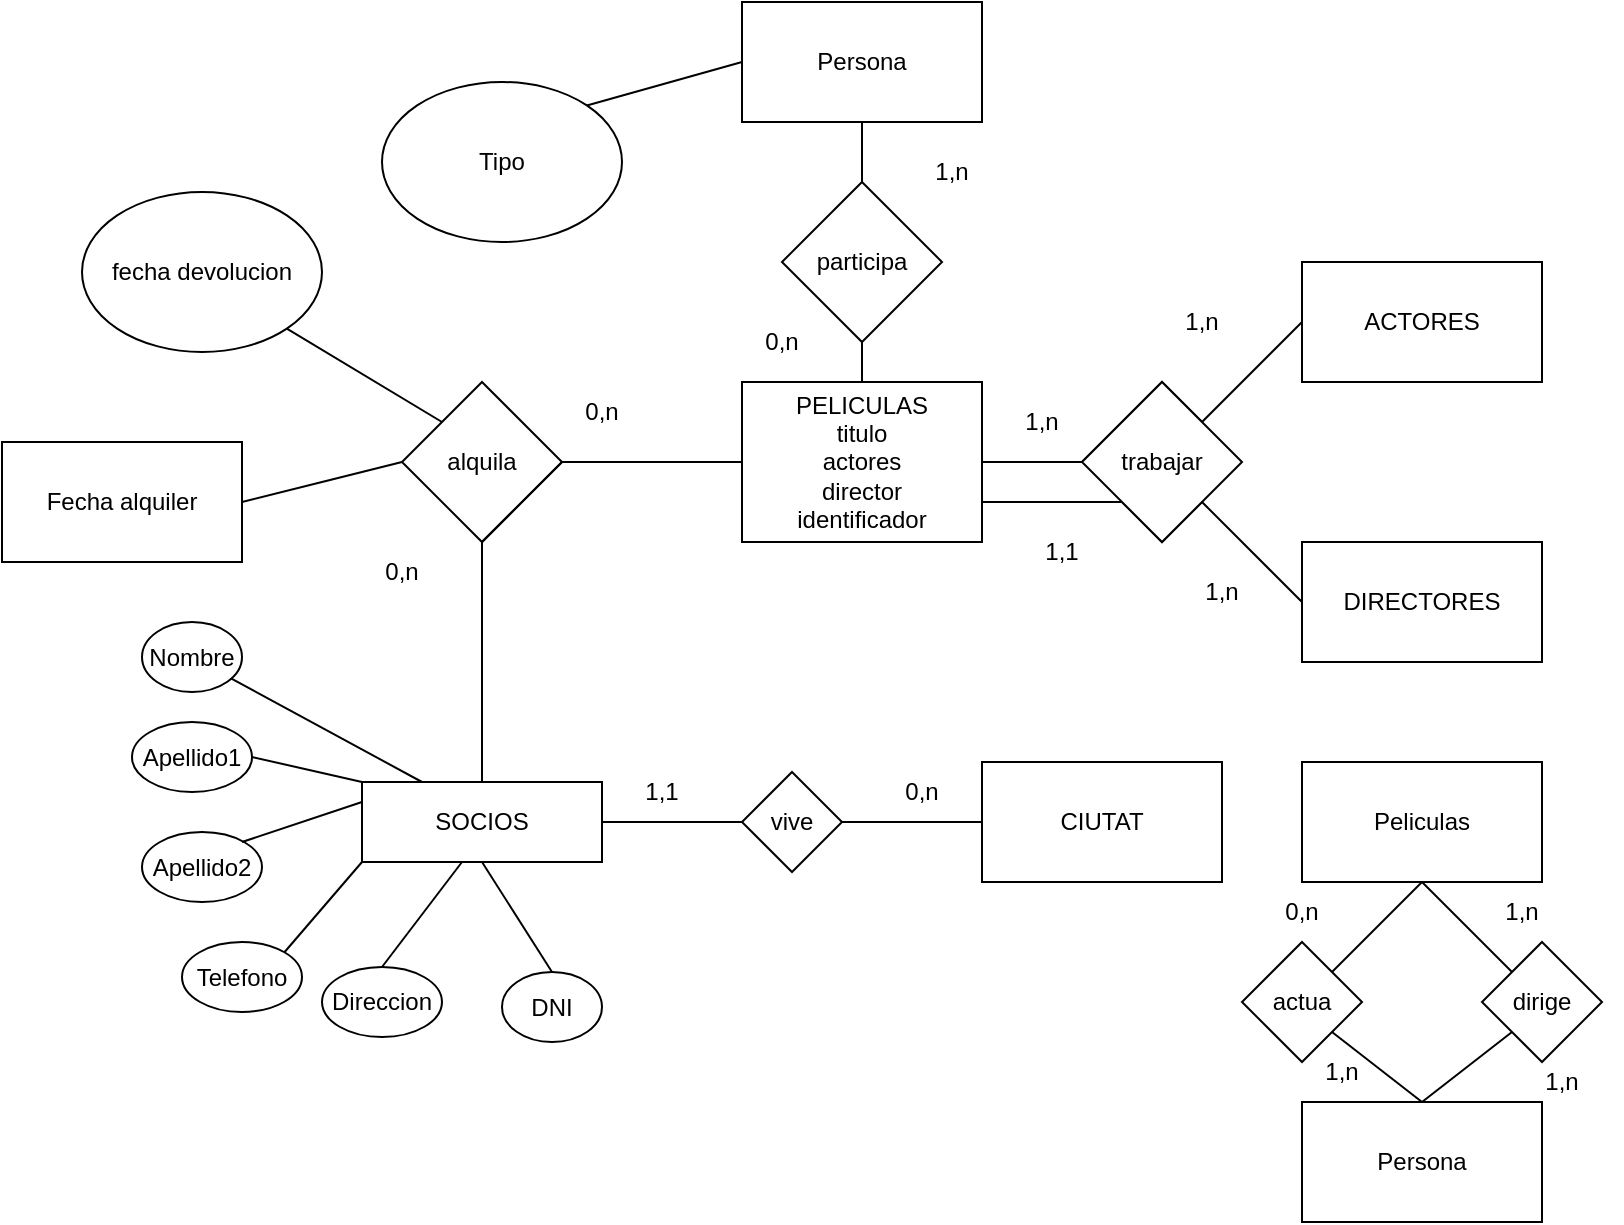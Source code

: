 <mxfile version="20.3.0" type="device"><diagram id="R2lEEEUBdFMjLlhIrx00" name="Page-1"><mxGraphModel dx="1422" dy="905" grid="1" gridSize="10" guides="1" tooltips="1" connect="1" arrows="1" fold="1" page="1" pageScale="1" pageWidth="1100" pageHeight="850" math="0" shadow="0" extFonts="Permanent Marker^https://fonts.googleapis.com/css?family=Permanent+Marker"><root><mxCell id="0"/><mxCell id="1" parent="0"/><mxCell id="x-JLzC3Rl5uFlOlJcz9z-1" value="&lt;div&gt;SOCIOS&lt;/div&gt;" style="rounded=0;whiteSpace=wrap;html=1;" parent="1" vertex="1"><mxGeometry x="200" y="400" width="120" height="40" as="geometry"/></mxCell><mxCell id="x-JLzC3Rl5uFlOlJcz9z-2" value="&lt;div&gt;PELICULAS&lt;/div&gt;&lt;div&gt;titulo&lt;/div&gt;&lt;div&gt;actores&lt;/div&gt;&lt;div&gt;director&lt;/div&gt;&lt;div&gt;identificador&lt;br&gt;&lt;/div&gt;" style="rounded=0;whiteSpace=wrap;html=1;" parent="1" vertex="1"><mxGeometry x="390" y="200" width="120" height="80" as="geometry"/></mxCell><mxCell id="x-JLzC3Rl5uFlOlJcz9z-9" value="0,n" style="text;html=1;strokeColor=none;fillColor=none;align=center;verticalAlign=middle;whiteSpace=wrap;rounded=0;" parent="1" vertex="1"><mxGeometry x="190" y="280" width="60" height="30" as="geometry"/></mxCell><mxCell id="x-JLzC3Rl5uFlOlJcz9z-10" value="0,n" style="text;html=1;strokeColor=none;fillColor=none;align=center;verticalAlign=middle;whiteSpace=wrap;rounded=0;" parent="1" vertex="1"><mxGeometry x="290" y="200" width="60" height="30" as="geometry"/></mxCell><mxCell id="x-JLzC3Rl5uFlOlJcz9z-11" value="alquila" style="rhombus;whiteSpace=wrap;html=1;" parent="1" vertex="1"><mxGeometry x="220" y="200" width="80" height="80" as="geometry"/></mxCell><mxCell id="x-JLzC3Rl5uFlOlJcz9z-13" value="" style="endArrow=none;html=1;rounded=0;exitX=0.5;exitY=0;exitDx=0;exitDy=0;entryX=0;entryY=0.5;entryDx=0;entryDy=0;" parent="1" source="x-JLzC3Rl5uFlOlJcz9z-1" target="x-JLzC3Rl5uFlOlJcz9z-2" edge="1"><mxGeometry width="50" height="50" relative="1" as="geometry"><mxPoint x="600" y="330" as="sourcePoint"/><mxPoint x="650" y="280" as="targetPoint"/><Array as="points"><mxPoint x="260" y="280"/><mxPoint x="300" y="240"/></Array></mxGeometry></mxCell><mxCell id="Gk5XyRXsiPKGFWXMksy7-1" value="ACTORES" style="rounded=0;whiteSpace=wrap;html=1;" parent="1" vertex="1"><mxGeometry x="670" y="140" width="120" height="60" as="geometry"/></mxCell><mxCell id="Gk5XyRXsiPKGFWXMksy7-2" value="DIRECTORES" style="rounded=0;whiteSpace=wrap;html=1;" parent="1" vertex="1"><mxGeometry x="670" y="280" width="120" height="60" as="geometry"/></mxCell><mxCell id="Gk5XyRXsiPKGFWXMksy7-3" value="" style="endArrow=none;html=1;rounded=0;entryX=0;entryY=0.5;entryDx=0;entryDy=0;exitX=1;exitY=0.5;exitDx=0;exitDy=0;" parent="1" source="x-JLzC3Rl5uFlOlJcz9z-2" target="Gk5XyRXsiPKGFWXMksy7-1" edge="1"><mxGeometry width="50" height="50" relative="1" as="geometry"><mxPoint x="570" y="200" as="sourcePoint"/><mxPoint x="650" y="420" as="targetPoint"/><Array as="points"><mxPoint x="560" y="240"/><mxPoint x="600" y="200"/><mxPoint x="620" y="220"/></Array></mxGeometry></mxCell><mxCell id="Gk5XyRXsiPKGFWXMksy7-4" value="" style="endArrow=none;html=1;rounded=0;entryX=0;entryY=0.5;entryDx=0;entryDy=0;exitX=1;exitY=0.75;exitDx=0;exitDy=0;startArrow=none;" parent="1" source="x-JLzC3Rl5uFlOlJcz9z-2" target="Gk5XyRXsiPKGFWXMksy7-2" edge="1"><mxGeometry width="50" height="50" relative="1" as="geometry"><mxPoint x="570" y="380" as="sourcePoint"/><mxPoint x="650" y="420" as="targetPoint"/><Array as="points"><mxPoint x="580" y="260"/><mxPoint x="600" y="280"/><mxPoint x="620" y="260"/></Array></mxGeometry></mxCell><mxCell id="Gk5XyRXsiPKGFWXMksy7-5" value="1,n" style="text;html=1;strokeColor=none;fillColor=none;align=center;verticalAlign=middle;whiteSpace=wrap;rounded=0;" parent="1" vertex="1"><mxGeometry x="510" y="205" width="60" height="30" as="geometry"/></mxCell><mxCell id="Gk5XyRXsiPKGFWXMksy7-6" value="1,1" style="text;html=1;strokeColor=none;fillColor=none;align=center;verticalAlign=middle;whiteSpace=wrap;rounded=0;" parent="1" vertex="1"><mxGeometry x="520" y="270" width="60" height="30" as="geometry"/></mxCell><mxCell id="Gk5XyRXsiPKGFWXMksy7-7" value="trabajar" style="rhombus;whiteSpace=wrap;html=1;" parent="1" vertex="1"><mxGeometry x="560" y="200" width="80" height="80" as="geometry"/></mxCell><mxCell id="Gk5XyRXsiPKGFWXMksy7-8" value="" style="endArrow=none;html=1;rounded=0;entryX=0;entryY=0.5;entryDx=0;entryDy=0;exitX=1;exitY=0.5;exitDx=0;exitDy=0;" parent="1" source="x-JLzC3Rl5uFlOlJcz9z-2" target="Gk5XyRXsiPKGFWXMksy7-7" edge="1"><mxGeometry width="50" height="50" relative="1" as="geometry"><mxPoint x="510" y="240" as="sourcePoint"/><mxPoint x="670" y="310" as="targetPoint"/><Array as="points"/></mxGeometry></mxCell><mxCell id="Gk5XyRXsiPKGFWXMksy7-9" value="1,n" style="text;html=1;strokeColor=none;fillColor=none;align=center;verticalAlign=middle;whiteSpace=wrap;rounded=0;" parent="1" vertex="1"><mxGeometry x="590" y="155" width="60" height="30" as="geometry"/></mxCell><mxCell id="Gk5XyRXsiPKGFWXMksy7-10" value="1,n" style="text;html=1;strokeColor=none;fillColor=none;align=center;verticalAlign=middle;whiteSpace=wrap;rounded=0;" parent="1" vertex="1"><mxGeometry x="600" y="290" width="60" height="30" as="geometry"/></mxCell><mxCell id="Gk5XyRXsiPKGFWXMksy7-27" value="&lt;div&gt;fecha devolucion&lt;br&gt;&lt;/div&gt;" style="ellipse;whiteSpace=wrap;html=1;" parent="1" vertex="1"><mxGeometry x="60" y="105" width="120" height="80" as="geometry"/></mxCell><mxCell id="Gk5XyRXsiPKGFWXMksy7-28" value="" style="endArrow=none;html=1;rounded=0;entryX=0;entryY=0;entryDx=0;entryDy=0;exitX=1;exitY=1;exitDx=0;exitDy=0;" parent="1" source="Gk5XyRXsiPKGFWXMksy7-27" target="x-JLzC3Rl5uFlOlJcz9z-11" edge="1"><mxGeometry width="50" height="50" relative="1" as="geometry"><mxPoint x="350" y="410" as="sourcePoint"/><mxPoint x="400" y="360" as="targetPoint"/><Array as="points"/></mxGeometry></mxCell><mxCell id="Gk5XyRXsiPKGFWXMksy7-29" value="CIUTAT" style="rounded=0;whiteSpace=wrap;html=1;" parent="1" vertex="1"><mxGeometry x="510" y="390" width="120" height="60" as="geometry"/></mxCell><mxCell id="Gk5XyRXsiPKGFWXMksy7-30" value="" style="endArrow=none;html=1;rounded=0;entryX=0;entryY=0.5;entryDx=0;entryDy=0;exitX=1;exitY=0.5;exitDx=0;exitDy=0;startArrow=none;" parent="1" source="Z02MRBcmJ_EtZwM-d2_R-18" target="Gk5XyRXsiPKGFWXMksy7-29" edge="1"><mxGeometry width="50" height="50" relative="1" as="geometry"><mxPoint x="350" y="380" as="sourcePoint"/><mxPoint x="400" y="330" as="targetPoint"/><Array as="points"/></mxGeometry></mxCell><mxCell id="Gk5XyRXsiPKGFWXMksy7-31" value="1,1" style="text;html=1;strokeColor=none;fillColor=none;align=center;verticalAlign=middle;whiteSpace=wrap;rounded=0;" parent="1" vertex="1"><mxGeometry x="320" y="390" width="60" height="30" as="geometry"/></mxCell><mxCell id="Gk5XyRXsiPKGFWXMksy7-32" value="0,n" style="text;html=1;strokeColor=none;fillColor=none;align=center;verticalAlign=middle;whiteSpace=wrap;rounded=0;" parent="1" vertex="1"><mxGeometry x="450" y="390" width="60" height="30" as="geometry"/></mxCell><mxCell id="Gk5XyRXsiPKGFWXMksy7-35" value="Persona" style="rounded=0;whiteSpace=wrap;html=1;" parent="1" vertex="1"><mxGeometry x="390" y="10" width="120" height="60" as="geometry"/></mxCell><mxCell id="Gk5XyRXsiPKGFWXMksy7-36" value="" style="endArrow=none;html=1;rounded=0;entryX=0.5;entryY=1;entryDx=0;entryDy=0;" parent="1" source="x-JLzC3Rl5uFlOlJcz9z-2" target="Gk5XyRXsiPKGFWXMksy7-35" edge="1"><mxGeometry width="50" height="50" relative="1" as="geometry"><mxPoint x="310" y="350" as="sourcePoint"/><mxPoint x="400" y="160" as="targetPoint"/><Array as="points"><mxPoint x="450" y="160"/><mxPoint x="450" y="90"/></Array></mxGeometry></mxCell><mxCell id="Gk5XyRXsiPKGFWXMksy7-37" value="0,n" style="text;html=1;strokeColor=none;fillColor=none;align=center;verticalAlign=middle;whiteSpace=wrap;rounded=0;" parent="1" vertex="1"><mxGeometry x="380" y="165" width="60" height="30" as="geometry"/></mxCell><mxCell id="Gk5XyRXsiPKGFWXMksy7-38" value="1,n" style="text;html=1;strokeColor=none;fillColor=none;align=center;verticalAlign=middle;whiteSpace=wrap;rounded=0;" parent="1" vertex="1"><mxGeometry x="465" y="80" width="60" height="30" as="geometry"/></mxCell><mxCell id="Gk5XyRXsiPKGFWXMksy7-39" value="participa" style="rhombus;whiteSpace=wrap;html=1;" parent="1" vertex="1"><mxGeometry x="410" y="100" width="80" height="80" as="geometry"/></mxCell><mxCell id="Gk5XyRXsiPKGFWXMksy7-40" value="Tipo" style="ellipse;whiteSpace=wrap;html=1;" parent="1" vertex="1"><mxGeometry x="210" y="50" width="120" height="80" as="geometry"/></mxCell><mxCell id="Gk5XyRXsiPKGFWXMksy7-41" value="" style="endArrow=none;html=1;rounded=0;entryX=0;entryY=0.5;entryDx=0;entryDy=0;exitX=1;exitY=0;exitDx=0;exitDy=0;" parent="1" source="Gk5XyRXsiPKGFWXMksy7-40" target="Gk5XyRXsiPKGFWXMksy7-35" edge="1"><mxGeometry width="50" height="50" relative="1" as="geometry"><mxPoint x="310" y="350" as="sourcePoint"/><mxPoint x="360" y="300" as="targetPoint"/><Array as="points"/></mxGeometry></mxCell><mxCell id="Gk5XyRXsiPKGFWXMksy7-42" value="Fecha alquiler" style="rounded=0;whiteSpace=wrap;html=1;" parent="1" vertex="1"><mxGeometry x="20" y="230" width="120" height="60" as="geometry"/></mxCell><mxCell id="Gk5XyRXsiPKGFWXMksy7-43" value="" style="endArrow=none;html=1;rounded=0;entryX=0;entryY=0.5;entryDx=0;entryDy=0;exitX=1;exitY=0.5;exitDx=0;exitDy=0;" parent="1" source="Gk5XyRXsiPKGFWXMksy7-42" target="x-JLzC3Rl5uFlOlJcz9z-11" edge="1"><mxGeometry width="50" height="50" relative="1" as="geometry"><mxPoint x="310" y="350" as="sourcePoint"/><mxPoint x="360" y="300" as="targetPoint"/><Array as="points"><mxPoint x="180" y="250"/></Array></mxGeometry></mxCell><mxCell id="Gk5XyRXsiPKGFWXMksy7-44" value="Peliculas" style="rounded=0;whiteSpace=wrap;html=1;" parent="1" vertex="1"><mxGeometry x="670" y="390" width="120" height="60" as="geometry"/></mxCell><mxCell id="Gk5XyRXsiPKGFWXMksy7-45" value="actua" style="rhombus;whiteSpace=wrap;html=1;" parent="1" vertex="1"><mxGeometry x="640" y="480" width="60" height="60" as="geometry"/></mxCell><mxCell id="Gk5XyRXsiPKGFWXMksy7-46" value="dirige" style="rhombus;whiteSpace=wrap;html=1;" parent="1" vertex="1"><mxGeometry x="760" y="480" width="60" height="60" as="geometry"/></mxCell><mxCell id="Gk5XyRXsiPKGFWXMksy7-47" value="" style="endArrow=none;html=1;rounded=0;entryX=0.5;entryY=1;entryDx=0;entryDy=0;exitX=1;exitY=0;exitDx=0;exitDy=0;" parent="1" source="Gk5XyRXsiPKGFWXMksy7-45" target="Gk5XyRXsiPKGFWXMksy7-44" edge="1"><mxGeometry width="50" height="50" relative="1" as="geometry"><mxPoint x="310" y="350" as="sourcePoint"/><mxPoint x="360" y="300" as="targetPoint"/></mxGeometry></mxCell><mxCell id="Gk5XyRXsiPKGFWXMksy7-48" value="" style="endArrow=none;html=1;rounded=0;entryX=0.5;entryY=1;entryDx=0;entryDy=0;exitX=0;exitY=0;exitDx=0;exitDy=0;" parent="1" source="Gk5XyRXsiPKGFWXMksy7-46" target="Gk5XyRXsiPKGFWXMksy7-44" edge="1"><mxGeometry width="50" height="50" relative="1" as="geometry"><mxPoint x="695" y="505" as="sourcePoint"/><mxPoint x="740" y="460" as="targetPoint"/></mxGeometry></mxCell><mxCell id="Gk5XyRXsiPKGFWXMksy7-49" value="" style="endArrow=none;html=1;rounded=0;exitX=1;exitY=1;exitDx=0;exitDy=0;entryX=0.5;entryY=0;entryDx=0;entryDy=0;" parent="1" source="Gk5XyRXsiPKGFWXMksy7-45" target="Gk5XyRXsiPKGFWXMksy7-50" edge="1"><mxGeometry width="50" height="50" relative="1" as="geometry"><mxPoint x="705" y="515" as="sourcePoint"/><mxPoint x="720" y="560" as="targetPoint"/><Array as="points"/></mxGeometry></mxCell><mxCell id="Gk5XyRXsiPKGFWXMksy7-50" value="Persona" style="rounded=0;whiteSpace=wrap;html=1;" parent="1" vertex="1"><mxGeometry x="670" y="560" width="120" height="60" as="geometry"/></mxCell><mxCell id="Gk5XyRXsiPKGFWXMksy7-51" value="" style="endArrow=none;html=1;rounded=0;entryX=0;entryY=1;entryDx=0;entryDy=0;exitX=0.5;exitY=0;exitDx=0;exitDy=0;" parent="1" source="Gk5XyRXsiPKGFWXMksy7-50" target="Gk5XyRXsiPKGFWXMksy7-46" edge="1"><mxGeometry width="50" height="50" relative="1" as="geometry"><mxPoint x="310" y="350" as="sourcePoint"/><mxPoint x="360" y="300" as="targetPoint"/></mxGeometry></mxCell><mxCell id="Gk5XyRXsiPKGFWXMksy7-52" value="1,n" style="text;html=1;strokeColor=none;fillColor=none;align=center;verticalAlign=middle;whiteSpace=wrap;rounded=0;" parent="1" vertex="1"><mxGeometry x="660" y="530" width="60" height="30" as="geometry"/></mxCell><mxCell id="Gk5XyRXsiPKGFWXMksy7-53" value="1,n" style="text;html=1;strokeColor=none;fillColor=none;align=center;verticalAlign=middle;whiteSpace=wrap;rounded=0;" parent="1" vertex="1"><mxGeometry x="770" y="535" width="60" height="30" as="geometry"/></mxCell><mxCell id="Gk5XyRXsiPKGFWXMksy7-54" value="1,n" style="text;html=1;strokeColor=none;fillColor=none;align=center;verticalAlign=middle;whiteSpace=wrap;rounded=0;" parent="1" vertex="1"><mxGeometry x="750" y="450" width="60" height="30" as="geometry"/></mxCell><mxCell id="Gk5XyRXsiPKGFWXMksy7-55" value="0,n" style="text;html=1;strokeColor=none;fillColor=none;align=center;verticalAlign=middle;whiteSpace=wrap;rounded=0;" parent="1" vertex="1"><mxGeometry x="640" y="450" width="60" height="30" as="geometry"/></mxCell><mxCell id="Z02MRBcmJ_EtZwM-d2_R-6" value="Telefono" style="ellipse;whiteSpace=wrap;html=1;" vertex="1" parent="1"><mxGeometry x="110" y="480" width="60" height="35" as="geometry"/></mxCell><mxCell id="Z02MRBcmJ_EtZwM-d2_R-7" value="Direccion" style="ellipse;whiteSpace=wrap;html=1;" vertex="1" parent="1"><mxGeometry x="180" y="492.5" width="60" height="35" as="geometry"/></mxCell><mxCell id="Z02MRBcmJ_EtZwM-d2_R-8" value="DNI" style="ellipse;whiteSpace=wrap;html=1;" vertex="1" parent="1"><mxGeometry x="270" y="495" width="50" height="35" as="geometry"/></mxCell><mxCell id="Z02MRBcmJ_EtZwM-d2_R-9" value="Apellido2" style="ellipse;whiteSpace=wrap;html=1;" vertex="1" parent="1"><mxGeometry x="90" y="425" width="60" height="35" as="geometry"/></mxCell><mxCell id="Z02MRBcmJ_EtZwM-d2_R-10" value="Apellido1" style="ellipse;whiteSpace=wrap;html=1;" vertex="1" parent="1"><mxGeometry x="85" y="370" width="60" height="35" as="geometry"/></mxCell><mxCell id="Z02MRBcmJ_EtZwM-d2_R-11" value="Nombre" style="ellipse;whiteSpace=wrap;html=1;" vertex="1" parent="1"><mxGeometry x="90" y="320" width="50" height="35" as="geometry"/></mxCell><mxCell id="Z02MRBcmJ_EtZwM-d2_R-12" value="" style="endArrow=none;html=1;rounded=0;entryX=0.25;entryY=0;entryDx=0;entryDy=0;" edge="1" parent="1" source="Z02MRBcmJ_EtZwM-d2_R-11" target="x-JLzC3Rl5uFlOlJcz9z-1"><mxGeometry width="50" height="50" relative="1" as="geometry"><mxPoint x="140" y="387.5" as="sourcePoint"/><mxPoint x="210.711" y="337.5" as="targetPoint"/></mxGeometry></mxCell><mxCell id="Z02MRBcmJ_EtZwM-d2_R-13" value="" style="endArrow=none;html=1;rounded=0;entryX=0;entryY=0.25;entryDx=0;entryDy=0;" edge="1" parent="1" target="x-JLzC3Rl5uFlOlJcz9z-1"><mxGeometry width="50" height="50" relative="1" as="geometry"><mxPoint x="140" y="430" as="sourcePoint"/><mxPoint x="190" y="380" as="targetPoint"/></mxGeometry></mxCell><mxCell id="Z02MRBcmJ_EtZwM-d2_R-14" value="" style="endArrow=none;html=1;rounded=0;exitX=1;exitY=0.5;exitDx=0;exitDy=0;entryX=0;entryY=0;entryDx=0;entryDy=0;" edge="1" parent="1" source="Z02MRBcmJ_EtZwM-d2_R-10" target="x-JLzC3Rl5uFlOlJcz9z-1"><mxGeometry width="50" height="50" relative="1" as="geometry"><mxPoint x="130" y="420" as="sourcePoint"/><mxPoint x="180" y="370" as="targetPoint"/><Array as="points"/></mxGeometry></mxCell><mxCell id="Z02MRBcmJ_EtZwM-d2_R-15" value="" style="endArrow=none;html=1;rounded=0;exitX=1;exitY=0;exitDx=0;exitDy=0;entryX=0;entryY=1;entryDx=0;entryDy=0;" edge="1" parent="1" source="Z02MRBcmJ_EtZwM-d2_R-6" target="x-JLzC3Rl5uFlOlJcz9z-1"><mxGeometry width="50" height="50" relative="1" as="geometry"><mxPoint x="150" y="520" as="sourcePoint"/><mxPoint x="210" y="460" as="targetPoint"/></mxGeometry></mxCell><mxCell id="Z02MRBcmJ_EtZwM-d2_R-16" value="" style="endArrow=none;html=1;rounded=0;exitX=0.5;exitY=0;exitDx=0;exitDy=0;" edge="1" parent="1" source="Z02MRBcmJ_EtZwM-d2_R-7"><mxGeometry width="50" height="50" relative="1" as="geometry"><mxPoint x="200" y="490" as="sourcePoint"/><mxPoint x="250" y="440" as="targetPoint"/></mxGeometry></mxCell><mxCell id="Z02MRBcmJ_EtZwM-d2_R-17" value="" style="endArrow=none;html=1;rounded=0;entryX=0.5;entryY=1;entryDx=0;entryDy=0;exitX=0.5;exitY=0;exitDx=0;exitDy=0;" edge="1" parent="1" source="Z02MRBcmJ_EtZwM-d2_R-8" target="x-JLzC3Rl5uFlOlJcz9z-1"><mxGeometry width="50" height="50" relative="1" as="geometry"><mxPoint x="280" y="480" as="sourcePoint"/><mxPoint x="310" y="460" as="targetPoint"/></mxGeometry></mxCell><mxCell id="Z02MRBcmJ_EtZwM-d2_R-18" value="vive" style="rhombus;whiteSpace=wrap;html=1;" vertex="1" parent="1"><mxGeometry x="390" y="395" width="50" height="50" as="geometry"/></mxCell><mxCell id="Z02MRBcmJ_EtZwM-d2_R-19" value="" style="endArrow=none;html=1;rounded=0;entryX=0;entryY=0.5;entryDx=0;entryDy=0;exitX=1;exitY=0.5;exitDx=0;exitDy=0;" edge="1" parent="1" source="x-JLzC3Rl5uFlOlJcz9z-1" target="Z02MRBcmJ_EtZwM-d2_R-18"><mxGeometry width="50" height="50" relative="1" as="geometry"><mxPoint x="320" y="420" as="sourcePoint"/><mxPoint x="510" y="420" as="targetPoint"/><Array as="points"/></mxGeometry></mxCell></root></mxGraphModel></diagram></mxfile>